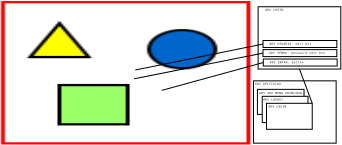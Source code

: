 <?xml version="1.0"?>
<diagram xmlns:dia="http://www.lysator.liu.se/~alla/dia/">
  <diagramdata>
    <attribute name="background">
      <color val="#ffffff"/>
    </attribute>
    <attribute name="paper">
      <composite type="paper">
        <attribute name="name">
          <string>#A4#</string>
        </attribute>
        <attribute name="tmargin">
          <real val="2"/>
        </attribute>
        <attribute name="bmargin">
          <real val="2"/>
        </attribute>
        <attribute name="lmargin">
          <real val="2"/>
        </attribute>
        <attribute name="rmargin">
          <real val="2"/>
        </attribute>
        <attribute name="is_portrait">
          <boolean val="true"/>
        </attribute>
        <attribute name="scaling">
          <real val="0.212"/>
        </attribute>
        <attribute name="fitto">
          <boolean val="true"/>
        </attribute>
        <attribute name="fitwidth">
          <int val="1"/>
        </attribute>
        <attribute name="fitheight">
          <int val="1"/>
        </attribute>
      </composite>
    </attribute>
    <attribute name="grid">
      <composite type="grid">
        <attribute name="width_x">
          <real val="1"/>
        </attribute>
        <attribute name="width_y">
          <real val="1"/>
        </attribute>
        <attribute name="visible_x">
          <int val="1"/>
        </attribute>
        <attribute name="visible_y">
          <int val="1"/>
        </attribute>
      </composite>
    </attribute>
    <attribute name="guides">
      <composite type="guides">
        <attribute name="hguides"/>
        <attribute name="vguides"/>
      </composite>
    </attribute>
  </diagramdata>
  <layer name="Background" visible="true">
    <object type="Standard - Image" version="0" id="O0">
      <attribute name="obj_pos">
        <point val="5.286,20.998"/>
      </attribute>
      <attribute name="obj_bb">
        <rectangle val="5.186,20.898;63.993,54.826"/>
      </attribute>
      <attribute name="elem_corner">
        <point val="5.286,20.998"/>
      </attribute>
      <attribute name="elem_width">
        <real val="58.607"/>
      </attribute>
      <attribute name="elem_height">
        <real val="33.727"/>
      </attribute>
      <attribute name="draw_border">
        <boolean val="false"/>
      </attribute>
      <attribute name="keep_aspect">
        <boolean val="true"/>
      </attribute>
      <attribute name="file">
        <string>#adv_login.jpg#</string>
      </attribute>
    </object>
    <group>
      <object type="Standard - Box" version="0" id="O1">
        <attribute name="obj_pos">
          <point val="65.714,22.35"/>
        </attribute>
        <attribute name="obj_bb">
          <rectangle val="65.664,22.3;85.193,37.043"/>
        </attribute>
        <attribute name="elem_corner">
          <point val="65.714,22.35"/>
        </attribute>
        <attribute name="elem_width">
          <real val="19.429"/>
        </attribute>
        <attribute name="elem_height">
          <real val="14.643"/>
        </attribute>
        <attribute name="show_background">
          <boolean val="true"/>
        </attribute>
      </object>
      <object type="Standard - Text" version="0" id="O2">
        <attribute name="obj_pos">
          <point val="69.143,23.279"/>
        </attribute>
        <attribute name="obj_bb">
          <rectangle val="66.861,22.684;71.424,23.484"/>
        </attribute>
        <attribute name="text">
          <composite type="text">
            <attribute name="string">
              <string>#ADV LOGIN#</string>
            </attribute>
            <attribute name="font">
              <font name="Courier"/>
            </attribute>
            <attribute name="height">
              <real val="0.8"/>
            </attribute>
            <attribute name="pos">
              <point val="69.143,23.279"/>
            </attribute>
            <attribute name="color">
              <color val="#000000"/>
            </attribute>
            <attribute name="alignment">
              <enum val="1"/>
            </attribute>
          </composite>
        </attribute>
      </object>
    </group>
    <object type="Standard - Box" version="0" id="O3">
      <attribute name="obj_pos">
        <point val="66.864,30.286"/>
      </attribute>
      <attribute name="obj_bb">
        <rectangle val="66.814,30.236;84.271,31.979"/>
      </attribute>
      <attribute name="elem_corner">
        <point val="66.864,30.286"/>
      </attribute>
      <attribute name="elem_width">
        <real val="17.357"/>
      </attribute>
      <attribute name="elem_height">
        <real val="1.643"/>
      </attribute>
      <attribute name="show_background">
        <boolean val="true"/>
      </attribute>
    </object>
    <object type="Standard - Text" version="0" id="O4">
      <attribute name="obj_pos">
        <point val="68.364,31.286"/>
      </attribute>
      <attribute name="obj_bb">
        <rectangle val="68.364,30.691;78.745,31.491"/>
      </attribute>
      <attribute name="text">
        <composite type="text">
          <attribute name="string">
            <string>#ADV USUARIO: edit box#</string>
          </attribute>
          <attribute name="font">
            <font name="Courier"/>
          </attribute>
          <attribute name="height">
            <real val="0.8"/>
          </attribute>
          <attribute name="pos">
            <point val="68.364,31.286"/>
          </attribute>
          <attribute name="color">
            <color val="#000000"/>
          </attribute>
          <attribute name="alignment">
            <enum val="0"/>
          </attribute>
        </composite>
      </attribute>
    </object>
    <object type="Standard - Box" version="0" id="O5">
      <attribute name="obj_pos">
        <point val="66.857,32.422"/>
      </attribute>
      <attribute name="obj_bb">
        <rectangle val="66.807,32.371;84.264,34.114"/>
      </attribute>
      <attribute name="elem_corner">
        <point val="66.857,32.422"/>
      </attribute>
      <attribute name="elem_width">
        <real val="17.357"/>
      </attribute>
      <attribute name="elem_height">
        <real val="1.643"/>
      </attribute>
      <attribute name="show_background">
        <boolean val="true"/>
      </attribute>
    </object>
    <object type="Standard - Text" version="0" id="O6">
      <attribute name="obj_pos">
        <point val="68.357,33.422"/>
      </attribute>
      <attribute name="obj_bb">
        <rectangle val="68.357,32.827;82.132,33.627"/>
      </attribute>
      <attribute name="text">
        <composite type="text">
          <attribute name="string">
            <string>#ADV SENHA: password edit box#</string>
          </attribute>
          <attribute name="font">
            <font name="Courier"/>
          </attribute>
          <attribute name="height">
            <real val="0.8"/>
          </attribute>
          <attribute name="pos">
            <point val="68.357,33.422"/>
          </attribute>
          <attribute name="color">
            <color val="#000000"/>
          </attribute>
          <attribute name="alignment">
            <enum val="0"/>
          </attribute>
        </composite>
      </attribute>
    </object>
    <object type="Standard - Box" version="0" id="O7">
      <attribute name="obj_pos">
        <point val="66.929,34.636"/>
      </attribute>
      <attribute name="obj_bb">
        <rectangle val="66.879,34.586;84.336,36.329"/>
      </attribute>
      <attribute name="elem_corner">
        <point val="66.929,34.636"/>
      </attribute>
      <attribute name="elem_width">
        <real val="17.357"/>
      </attribute>
      <attribute name="elem_height">
        <real val="1.643"/>
      </attribute>
      <attribute name="show_background">
        <boolean val="true"/>
      </attribute>
    </object>
    <object type="Standard - Text" version="0" id="O8">
      <attribute name="obj_pos">
        <point val="68.429,35.636"/>
      </attribute>
      <attribute name="obj_bb">
        <rectangle val="68.429,35.041;76.87,35.841"/>
      </attribute>
      <attribute name="text">
        <composite type="text">
          <attribute name="string">
            <string>#ADV ENTRA: button#</string>
          </attribute>
          <attribute name="font">
            <font name="Courier"/>
          </attribute>
          <attribute name="height">
            <real val="0.8"/>
          </attribute>
          <attribute name="pos">
            <point val="68.429,35.636"/>
          </attribute>
          <attribute name="color">
            <color val="#000000"/>
          </attribute>
          <attribute name="alignment">
            <enum val="0"/>
          </attribute>
        </composite>
      </attribute>
    </object>
    <object type="Standard - Line" version="0" id="O9">
      <attribute name="obj_pos">
        <point val="66.864,31.107"/>
      </attribute>
      <attribute name="obj_bb">
        <rectangle val="36.801,31.057;66.914,37.262"/>
      </attribute>
      <attribute name="conn_endpoints">
        <point val="66.864,31.107"/>
        <point val="36.851,37.212"/>
      </attribute>
      <attribute name="numcp">
        <int val="1"/>
      </attribute>
      <connections>
        <connection handle="0" to="O3" connection="3"/>
      </connections>
    </object>
    <object type="Standard - Line" version="0" id="O10">
      <attribute name="obj_pos">
        <point val="66.857,33.243"/>
      </attribute>
      <attribute name="obj_bb">
        <rectangle val="36.515,33.193;66.907,39.333"/>
      </attribute>
      <attribute name="conn_endpoints">
        <point val="66.857,33.243"/>
        <point val="36.565,39.283"/>
      </attribute>
      <attribute name="numcp">
        <int val="1"/>
      </attribute>
      <connections>
        <connection handle="0" to="O5" connection="3"/>
      </connections>
    </object>
    <object type="Standard - Line" version="0" id="O11">
      <attribute name="obj_pos">
        <point val="66.929,35.457"/>
      </attribute>
      <attribute name="obj_bb">
        <rectangle val="43.015,35.407;66.979,42.048"/>
      </attribute>
      <attribute name="conn_endpoints">
        <point val="66.929,35.457"/>
        <point val="43.065,41.998"/>
      </attribute>
      <attribute name="numcp">
        <int val="1"/>
      </attribute>
      <connections>
        <connection handle="0" to="O7" connection="3"/>
      </connections>
    </object>
    <group>
      <group>
        <object type="Standard - Box" version="0" id="O12">
          <attribute name="obj_pos">
            <point val="64.621,39.764"/>
          </attribute>
          <attribute name="obj_bb">
            <rectangle val="64.571,39.714;84.1,54.457"/>
          </attribute>
          <attribute name="elem_corner">
            <point val="64.621,39.764"/>
          </attribute>
          <attribute name="elem_width">
            <real val="19.429"/>
          </attribute>
          <attribute name="elem_height">
            <real val="14.643"/>
          </attribute>
          <attribute name="show_background">
            <boolean val="true"/>
          </attribute>
        </object>
        <object type="Standard - Text" version="0" id="O13">
          <attribute name="obj_pos">
            <point val="68.05,40.693"/>
          </attribute>
          <attribute name="obj_bb">
            <rectangle val="64.799,40.098;71.301,40.898"/>
          </attribute>
          <attribute name="text">
            <composite type="text">
              <attribute name="string">
                <string>#ADV APLICACAO#</string>
              </attribute>
              <attribute name="font">
                <font name="Courier"/>
              </attribute>
              <attribute name="height">
                <real val="0.8"/>
              </attribute>
              <attribute name="pos">
                <point val="68.05,40.693"/>
              </attribute>
              <attribute name="color">
                <color val="#000000"/>
              </attribute>
              <attribute name="alignment">
                <enum val="1"/>
              </attribute>
            </composite>
          </attribute>
        </object>
      </group>
      <object type="Standard - Box" version="0" id="O14">
        <attribute name="obj_pos">
          <point val="65.55,41.764"/>
        </attribute>
        <attribute name="obj_bb">
          <rectangle val="65.5,41.714;76.553,47.701"/>
        </attribute>
        <attribute name="elem_corner">
          <point val="65.55,41.764"/>
        </attribute>
        <attribute name="elem_width">
          <real val="10.953"/>
        </attribute>
        <attribute name="elem_height">
          <real val="5.886"/>
        </attribute>
        <attribute name="show_background">
          <boolean val="true"/>
        </attribute>
      </object>
      <object type="Standard - Text" version="0" id="O15">
        <attribute name="obj_pos">
          <point val="65.979,42.836"/>
        </attribute>
        <attribute name="obj_bb">
          <rectangle val="65.979,42.241;76.844,43.041"/>
        </attribute>
        <attribute name="text">
          <composite type="text">
            <attribute name="string">
              <string>#ADV IDX MENU PRINCIPAL#</string>
            </attribute>
            <attribute name="font">
              <font name="Courier"/>
            </attribute>
            <attribute name="height">
              <real val="0.8"/>
            </attribute>
            <attribute name="pos">
              <point val="65.979,42.836"/>
            </attribute>
            <attribute name="color">
              <color val="#000000"/>
            </attribute>
            <attribute name="alignment">
              <enum val="0"/>
            </attribute>
          </composite>
        </attribute>
      </object>
      <object type="Standard - Box" version="0" id="O16">
        <attribute name="obj_pos">
          <point val="66.686,43.4"/>
        </attribute>
        <attribute name="obj_bb">
          <rectangle val="66.636,43.35;77.481,49.629"/>
        </attribute>
        <attribute name="elem_corner">
          <point val="66.686,43.4"/>
        </attribute>
        <attribute name="elem_width">
          <real val="10.746"/>
        </attribute>
        <attribute name="elem_height">
          <real val="6.179"/>
        </attribute>
        <attribute name="show_background">
          <boolean val="true"/>
        </attribute>
      </object>
      <object type="Standard - Text" version="0" id="O17">
        <attribute name="obj_pos">
          <point val="69.257,44.4"/>
        </attribute>
        <attribute name="obj_bb">
          <rectangle val="66.733,43.805;71.781,44.605"/>
        </attribute>
        <attribute name="text">
          <composite type="text">
            <attribute name="string">
              <string>#ADV LOGOUT#</string>
            </attribute>
            <attribute name="font">
              <font name="Courier"/>
            </attribute>
            <attribute name="height">
              <real val="0.8"/>
            </attribute>
            <attribute name="pos">
              <point val="69.257,44.4"/>
            </attribute>
            <attribute name="color">
              <color val="#000000"/>
            </attribute>
            <attribute name="alignment">
              <enum val="1"/>
            </attribute>
          </composite>
        </attribute>
      </object>
      <object type="Standard - Box" version="0" id="O18">
        <attribute name="obj_pos">
          <point val="67.686,45.043"/>
        </attribute>
        <attribute name="obj_bb">
          <rectangle val="67.636,44.993;78.481,51.201"/>
        </attribute>
        <attribute name="elem_corner">
          <point val="67.686,45.043"/>
        </attribute>
        <attribute name="elem_width">
          <real val="10.746"/>
        </attribute>
        <attribute name="elem_height">
          <real val="6.108"/>
        </attribute>
        <attribute name="show_background">
          <boolean val="true"/>
        </attribute>
      </object>
      <object type="Standard - Text" version="0" id="O19">
        <attribute name="obj_pos">
          <point val="70.257,46.043"/>
        </attribute>
        <attribute name="obj_bb">
          <rectangle val="67.975,45.448;72.539,46.248"/>
        </attribute>
        <attribute name="text">
          <composite type="text">
            <attribute name="string">
              <string>#ADV LOGIN#</string>
            </attribute>
            <attribute name="font">
              <font name="Courier"/>
            </attribute>
            <attribute name="height">
              <real val="0.8"/>
            </attribute>
            <attribute name="pos">
              <point val="70.257,46.043"/>
            </attribute>
            <attribute name="color">
              <color val="#000000"/>
            </attribute>
            <attribute name="alignment">
              <enum val="1"/>
            </attribute>
          </composite>
        </attribute>
      </object>
    </group>
    <object type="Standard - Line" version="0" id="O20">
      <attribute name="obj_pos">
        <point val="75.429,36.993"/>
      </attribute>
      <attribute name="obj_bb">
        <rectangle val="75.379,36.943;78.481,45.093"/>
      </attribute>
      <attribute name="conn_endpoints">
        <point val="75.429,36.993"/>
        <point val="78.431,45.043"/>
      </attribute>
      <attribute name="numcp">
        <int val="1"/>
      </attribute>
      <connections>
        <connection handle="0" to="O1" connection="6"/>
        <connection handle="1" to="O18" connection="2"/>
      </connections>
    </object>
  </layer>
</diagram>
